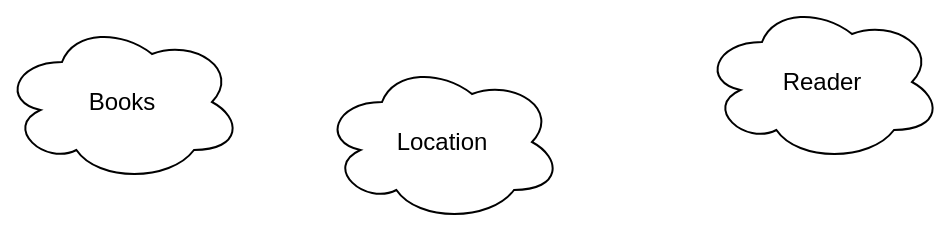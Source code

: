 <mxfile>
    <diagram id="5jou6kyB5NyV2dnsDHMm" name="Step 1 Define Purpose">
        <mxGraphModel dx="564" dy="430" grid="1" gridSize="10" guides="1" tooltips="1" connect="1" arrows="1" fold="1" page="1" pageScale="1" pageWidth="827" pageHeight="1169" math="0" shadow="0">
            <root>
                <mxCell id="0"/>
                <mxCell id="1" parent="0"/>
                <mxCell id="xqFB4inUb-U5gkidO7oC-1" value="Books" style="ellipse;shape=cloud;whiteSpace=wrap;html=1;" vertex="1" parent="1">
                    <mxGeometry x="80" y="60" width="120" height="80" as="geometry"/>
                </mxCell>
                <mxCell id="xqFB4inUb-U5gkidO7oC-2" value="Reader" style="ellipse;shape=cloud;whiteSpace=wrap;html=1;" vertex="1" parent="1">
                    <mxGeometry x="430" y="50" width="120" height="80" as="geometry"/>
                </mxCell>
                <mxCell id="xqFB4inUb-U5gkidO7oC-4" value="Location" style="ellipse;shape=cloud;whiteSpace=wrap;html=1;" vertex="1" parent="1">
                    <mxGeometry x="240" y="80" width="120" height="80" as="geometry"/>
                </mxCell>
            </root>
        </mxGraphModel>
    </diagram>
    <diagram id="hGC-dRqyFfFBa7oDxrPC" name="Step 2 Entity Relationship Model">
        <mxGraphModel dx="664" dy="506" grid="1" gridSize="10" guides="1" tooltips="1" connect="1" arrows="1" fold="1" page="1" pageScale="1" pageWidth="827" pageHeight="1169" math="0" shadow="0">
            <root>
                <mxCell id="_-vbhJXnRRPRPxPRVE_R-0"/>
                <mxCell id="_-vbhJXnRRPRPxPRVE_R-1" parent="_-vbhJXnRRPRPxPRVE_R-0"/>
                <mxCell id="xf1IIN1mLnWf_l8_FSJ9-9" value="" style="edgeStyle=none;html=1;endArrow=ERone;endFill=0;entryX=0;entryY=0.5;entryDx=0;entryDy=0;" edge="1" parent="_-vbhJXnRRPRPxPRVE_R-1" source="xf1IIN1mLnWf_l8_FSJ9-0" target="xf1IIN1mLnWf_l8_FSJ9-3">
                    <mxGeometry relative="1" as="geometry">
                        <mxPoint x="305" y="285" as="targetPoint"/>
                    </mxGeometry>
                </mxCell>
                <mxCell id="xf1IIN1mLnWf_l8_FSJ9-0" value="Books" style="whiteSpace=wrap;html=1;aspect=fixed;" vertex="1" parent="_-vbhJXnRRPRPxPRVE_R-1">
                    <mxGeometry x="160" y="250" width="70" height="70" as="geometry"/>
                </mxCell>
                <mxCell id="xf1IIN1mLnWf_l8_FSJ9-7" value="" style="edgeStyle=none;html=1;entryX=1;entryY=0.5;entryDx=0;entryDy=0;endArrow=ERoneToMany;endFill=0;" edge="1" parent="_-vbhJXnRRPRPxPRVE_R-1" source="xf1IIN1mLnWf_l8_FSJ9-1" target="xf1IIN1mLnWf_l8_FSJ9-3">
                    <mxGeometry relative="1" as="geometry">
                        <mxPoint x="535" y="285" as="targetPoint"/>
                    </mxGeometry>
                </mxCell>
                <mxCell id="xf1IIN1mLnWf_l8_FSJ9-1" value="Reader" style="whiteSpace=wrap;html=1;aspect=fixed;" vertex="1" parent="_-vbhJXnRRPRPxPRVE_R-1">
                    <mxGeometry x="610" y="250" width="70" height="70" as="geometry"/>
                </mxCell>
                <mxCell id="xf1IIN1mLnWf_l8_FSJ9-3" value="read" style="rhombus;whiteSpace=wrap;html=1;" vertex="1" parent="_-vbhJXnRRPRPxPRVE_R-1">
                    <mxGeometry x="370" y="250" width="70" height="70" as="geometry"/>
                </mxCell>
                <mxCell id="xf1IIN1mLnWf_l8_FSJ9-11" value="" style="edgeStyle=none;html=1;endArrow=ERoneToMany;endFill=0;entryX=0.5;entryY=1;entryDx=0;entryDy=0;" edge="1" parent="_-vbhJXnRRPRPxPRVE_R-1" source="xf1IIN1mLnWf_l8_FSJ9-4" target="xf1IIN1mLnWf_l8_FSJ9-0">
                    <mxGeometry relative="1" as="geometry">
                        <mxPoint x="195" y="395" as="targetPoint"/>
                    </mxGeometry>
                </mxCell>
                <mxCell id="xf1IIN1mLnWf_l8_FSJ9-4" value="Location" style="whiteSpace=wrap;html=1;aspect=fixed;" vertex="1" parent="_-vbhJXnRRPRPxPRVE_R-1">
                    <mxGeometry x="160" y="480" width="70" height="70" as="geometry"/>
                </mxCell>
                <mxCell id="xf1IIN1mLnWf_l8_FSJ9-12" value="&lt;u&gt;Book ID&lt;/u&gt;" style="ellipse;whiteSpace=wrap;html=1;aspect=fixed;" vertex="1" parent="_-vbhJXnRRPRPxPRVE_R-1">
                    <mxGeometry x="130" y="150" width="60" height="60" as="geometry"/>
                </mxCell>
                <mxCell id="xf1IIN1mLnWf_l8_FSJ9-14" value="&lt;span&gt;Name&lt;/span&gt;" style="ellipse;whiteSpace=wrap;html=1;aspect=fixed;fontStyle=0" vertex="1" parent="_-vbhJXnRRPRPxPRVE_R-1">
                    <mxGeometry x="200" y="130" width="60" height="60" as="geometry"/>
                </mxCell>
                <mxCell id="xf1IIN1mLnWf_l8_FSJ9-15" value="&lt;span&gt;Author&lt;/span&gt;" style="ellipse;whiteSpace=wrap;html=1;aspect=fixed;fontStyle=0" vertex="1" parent="_-vbhJXnRRPRPxPRVE_R-1">
                    <mxGeometry x="270" y="150" width="60" height="60" as="geometry"/>
                </mxCell>
                <mxCell id="xf1IIN1mLnWf_l8_FSJ9-16" value="&lt;span&gt;Genre&lt;/span&gt;" style="ellipse;whiteSpace=wrap;html=1;aspect=fixed;fontStyle=0" vertex="1" parent="_-vbhJXnRRPRPxPRVE_R-1">
                    <mxGeometry x="270" y="220" width="60" height="60" as="geometry"/>
                </mxCell>
                <mxCell id="xf1IIN1mLnWf_l8_FSJ9-17" value="&lt;span&gt;Chapters&lt;/span&gt;" style="ellipse;whiteSpace=wrap;html=1;aspect=fixed;fontStyle=0" vertex="1" parent="_-vbhJXnRRPRPxPRVE_R-1">
                    <mxGeometry x="80" y="200" width="60" height="60" as="geometry"/>
                </mxCell>
                <mxCell id="xf1IIN1mLnWf_l8_FSJ9-18" value="&lt;u&gt;Reader ID&lt;/u&gt;" style="ellipse;whiteSpace=wrap;html=1;aspect=fixed;" vertex="1" parent="_-vbhJXnRRPRPxPRVE_R-1">
                    <mxGeometry x="600" y="160" width="60" height="60" as="geometry"/>
                </mxCell>
                <mxCell id="xf1IIN1mLnWf_l8_FSJ9-19" value="&lt;span&gt;First Name&lt;/span&gt;" style="ellipse;whiteSpace=wrap;html=1;aspect=fixed;fontStyle=0" vertex="1" parent="_-vbhJXnRRPRPxPRVE_R-1">
                    <mxGeometry x="680" y="160" width="60" height="60" as="geometry"/>
                </mxCell>
                <mxCell id="xf1IIN1mLnWf_l8_FSJ9-20" value="&lt;span&gt;Last Name&lt;/span&gt;" style="ellipse;whiteSpace=wrap;html=1;aspect=fixed;fontStyle=0" vertex="1" parent="_-vbhJXnRRPRPxPRVE_R-1">
                    <mxGeometry x="710" y="250" width="60" height="60" as="geometry"/>
                </mxCell>
                <mxCell id="xf1IIN1mLnWf_l8_FSJ9-21" value="&lt;span&gt;Age&lt;/span&gt;" style="ellipse;whiteSpace=wrap;html=1;aspect=fixed;fontStyle=0" vertex="1" parent="_-vbhJXnRRPRPxPRVE_R-1">
                    <mxGeometry x="680" y="340" width="60" height="60" as="geometry"/>
                </mxCell>
                <mxCell id="xf1IIN1mLnWf_l8_FSJ9-22" value="&lt;span&gt;Relation Status&lt;/span&gt;" style="ellipse;whiteSpace=wrap;html=1;aspect=fixed;fontStyle=0" vertex="1" parent="_-vbhJXnRRPRPxPRVE_R-1">
                    <mxGeometry x="600" y="340" width="60" height="60" as="geometry"/>
                </mxCell>
                <mxCell id="xf1IIN1mLnWf_l8_FSJ9-23" value="&lt;span&gt;Type&lt;/span&gt;" style="ellipse;whiteSpace=wrap;html=1;aspect=fixed;fontStyle=0" vertex="1" parent="_-vbhJXnRRPRPxPRVE_R-1">
                    <mxGeometry x="80" y="270" width="60" height="60" as="geometry"/>
                </mxCell>
                <mxCell id="xf1IIN1mLnWf_l8_FSJ9-24" value="&lt;span&gt;&lt;u&gt;Location ID&lt;/u&gt;&lt;/span&gt;" style="ellipse;whiteSpace=wrap;html=1;aspect=fixed;fontStyle=0" vertex="1" parent="_-vbhJXnRRPRPxPRVE_R-1">
                    <mxGeometry x="80" y="450" width="60" height="60" as="geometry"/>
                </mxCell>
                <mxCell id="xf1IIN1mLnWf_l8_FSJ9-25" value="Room" style="ellipse;whiteSpace=wrap;html=1;aspect=fixed;fontStyle=0" vertex="1" parent="_-vbhJXnRRPRPxPRVE_R-1">
                    <mxGeometry x="80" y="525" width="60" height="60" as="geometry"/>
                </mxCell>
                <mxCell id="xf1IIN1mLnWf_l8_FSJ9-27" value="&lt;u&gt;Read ID&lt;/u&gt;" style="ellipse;whiteSpace=wrap;html=1;aspect=fixed;" vertex="1" parent="_-vbhJXnRRPRPxPRVE_R-1">
                    <mxGeometry x="380" y="110" width="60" height="60" as="geometry"/>
                </mxCell>
                <mxCell id="xf1IIN1mLnWf_l8_FSJ9-28" value="&lt;span&gt;Lend Status&lt;/span&gt;" style="ellipse;whiteSpace=wrap;html=1;aspect=fixed;fontStyle=0" vertex="1" parent="_-vbhJXnRRPRPxPRVE_R-1">
                    <mxGeometry x="380" y="180" width="60" height="60" as="geometry"/>
                </mxCell>
                <mxCell id="xf1IIN1mLnWf_l8_FSJ9-32" value="Shelf" style="ellipse;whiteSpace=wrap;html=1;aspect=fixed;fontStyle=0" vertex="1" parent="_-vbhJXnRRPRPxPRVE_R-1">
                    <mxGeometry x="80" y="610" width="60" height="60" as="geometry"/>
                </mxCell>
                <mxCell id="xf1IIN1mLnWf_l8_FSJ9-33" value="Row" style="ellipse;whiteSpace=wrap;html=1;aspect=fixed;fontStyle=0" vertex="1" parent="_-vbhJXnRRPRPxPRVE_R-1">
                    <mxGeometry x="160" y="610" width="60" height="60" as="geometry"/>
                </mxCell>
                <mxCell id="xf1IIN1mLnWf_l8_FSJ9-34" value="Slot" style="ellipse;whiteSpace=wrap;html=1;aspect=fixed;fontStyle=0" vertex="1" parent="_-vbhJXnRRPRPxPRVE_R-1">
                    <mxGeometry x="250" y="610" width="60" height="60" as="geometry"/>
                </mxCell>
                <mxCell id="xf1IIN1mLnWf_l8_FSJ9-35" value="Digital Storage" style="ellipse;whiteSpace=wrap;html=1;aspect=fixed;fontStyle=0" vertex="1" parent="_-vbhJXnRRPRPxPRVE_R-1">
                    <mxGeometry x="250" y="525" width="60" height="60" as="geometry"/>
                </mxCell>
            </root>
        </mxGraphModel>
    </diagram>
</mxfile>